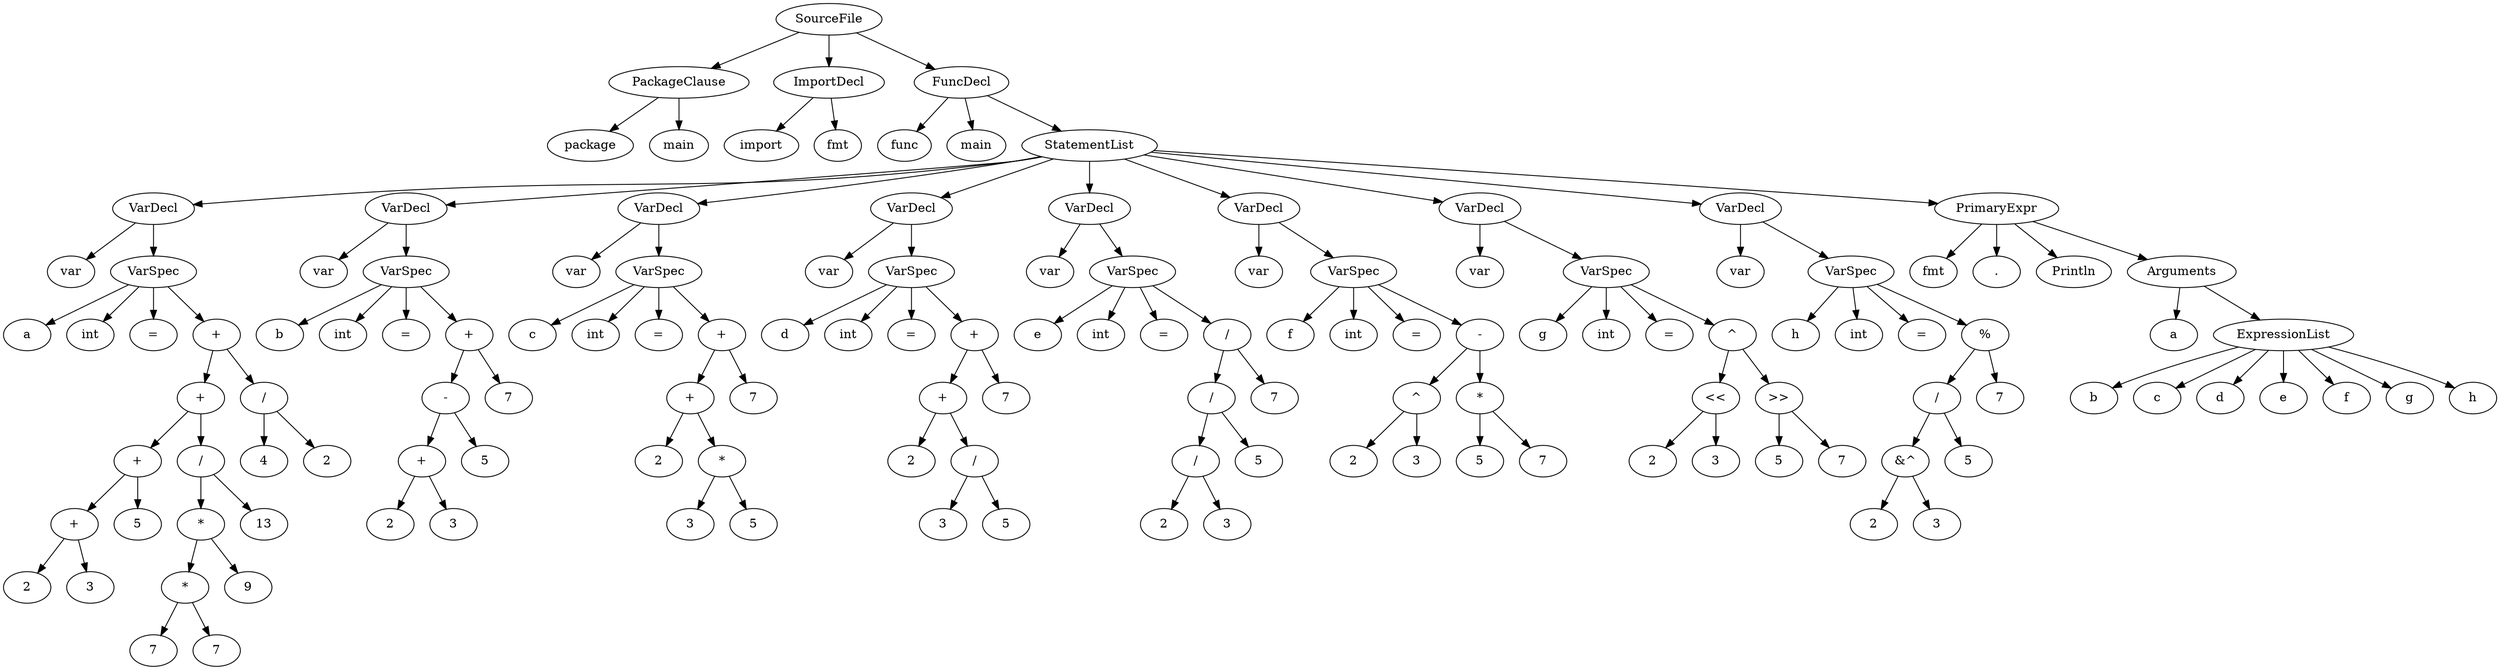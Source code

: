 digraph ParseTree {
0[label="SourceFile"]; 1[label="PackageClause"]; 0->1 ;
1[label="PackageClause"]; 2[label="package"]; 1->2 ;
1[label="PackageClause"]; 3[label="main"]; 1->3 ;
0[label="SourceFile"]; 4[label="ImportDecl"]; 0->4 ;
4[label="ImportDecl"]; 5[label="import"]; 4->5 ;
4[label="ImportDecl"]; 6[label="fmt"]; 4->6 ;
0[label="SourceFile"]; 7[label="FuncDecl"]; 0->7 ;
7[label="FuncDecl"]; 8[label="func"]; 7->8 ;
7[label="FuncDecl"]; 9[label="main"]; 7->9 ;
7[label="FuncDecl"]; 10[label="StatementList"]; 7->10 ;
10[label="StatementList"]; 11[label="VarDecl"]; 10->11 ;
11[label="VarDecl"]; 12[label="var"]; 11->12 ;
11[label="VarDecl"]; 13[label="VarSpec"]; 11->13 ;
13[label="VarSpec"]; 14[label="a"]; 13->14 ;
13[label="VarSpec"]; 15[label="int"]; 13->15 ;
13[label="VarSpec"]; 16[label="="]; 13->16 ;
13[label="VarSpec"]; 17[label="+"]; 13->17 ;
17[label="+"]; 18[label="+"]; 17->18 ;
18[label="+"]; 19[label="+"]; 18->19 ;
19[label="+"]; 20[label="+"]; 19->20 ;
20[label="+"]; 21[label="2"]; 20->21 ;
20[label="+"]; 22[label="3"]; 20->22 ;
19[label="+"]; 23[label="5"]; 19->23 ;
18[label="+"]; 24[label="/"]; 18->24 ;
24[label="/"]; 25[label="*"]; 24->25 ;
25[label="*"]; 26[label="*"]; 25->26 ;
26[label="*"]; 27[label="7"]; 26->27 ;
26[label="*"]; 28[label="7"]; 26->28 ;
25[label="*"]; 29[label="9"]; 25->29 ;
24[label="/"]; 30[label="13"]; 24->30 ;
17[label="+"]; 31[label="/"]; 17->31 ;
31[label="/"]; 32[label="4"]; 31->32 ;
31[label="/"]; 33[label="2"]; 31->33 ;
10[label="StatementList"]; 34[label="VarDecl"]; 10->34 ;
34[label="VarDecl"]; 35[label="var"]; 34->35 ;
34[label="VarDecl"]; 36[label="VarSpec"]; 34->36 ;
36[label="VarSpec"]; 37[label="b"]; 36->37 ;
36[label="VarSpec"]; 38[label="int"]; 36->38 ;
36[label="VarSpec"]; 39[label="="]; 36->39 ;
36[label="VarSpec"]; 40[label="+"]; 36->40 ;
40[label="+"]; 41[label="-"]; 40->41 ;
41[label="-"]; 42[label="+"]; 41->42 ;
42[label="+"]; 43[label="2"]; 42->43 ;
42[label="+"]; 44[label="3"]; 42->44 ;
41[label="-"]; 45[label="5"]; 41->45 ;
40[label="+"]; 46[label="7"]; 40->46 ;
10[label="StatementList"]; 47[label="VarDecl"]; 10->47 ;
47[label="VarDecl"]; 48[label="var"]; 47->48 ;
47[label="VarDecl"]; 49[label="VarSpec"]; 47->49 ;
49[label="VarSpec"]; 50[label="c"]; 49->50 ;
49[label="VarSpec"]; 51[label="int"]; 49->51 ;
49[label="VarSpec"]; 52[label="="]; 49->52 ;
49[label="VarSpec"]; 53[label="+"]; 49->53 ;
53[label="+"]; 54[label="+"]; 53->54 ;
54[label="+"]; 55[label="2"]; 54->55 ;
54[label="+"]; 56[label="*"]; 54->56 ;
56[label="*"]; 57[label="3"]; 56->57 ;
56[label="*"]; 58[label="5"]; 56->58 ;
53[label="+"]; 59[label="7"]; 53->59 ;
10[label="StatementList"]; 60[label="VarDecl"]; 10->60 ;
60[label="VarDecl"]; 61[label="var"]; 60->61 ;
60[label="VarDecl"]; 62[label="VarSpec"]; 60->62 ;
62[label="VarSpec"]; 63[label="d"]; 62->63 ;
62[label="VarSpec"]; 64[label="int"]; 62->64 ;
62[label="VarSpec"]; 65[label="="]; 62->65 ;
62[label="VarSpec"]; 66[label="+"]; 62->66 ;
66[label="+"]; 67[label="+"]; 66->67 ;
67[label="+"]; 68[label="2"]; 67->68 ;
67[label="+"]; 69[label="/"]; 67->69 ;
69[label="/"]; 70[label="3"]; 69->70 ;
69[label="/"]; 71[label="5"]; 69->71 ;
66[label="+"]; 72[label="7"]; 66->72 ;
10[label="StatementList"]; 73[label="VarDecl"]; 10->73 ;
73[label="VarDecl"]; 74[label="var"]; 73->74 ;
73[label="VarDecl"]; 75[label="VarSpec"]; 73->75 ;
75[label="VarSpec"]; 76[label="e"]; 75->76 ;
75[label="VarSpec"]; 77[label="int"]; 75->77 ;
75[label="VarSpec"]; 78[label="="]; 75->78 ;
75[label="VarSpec"]; 79[label="/"]; 75->79 ;
79[label="/"]; 80[label="/"]; 79->80 ;
80[label="/"]; 81[label="/"]; 80->81 ;
81[label="/"]; 82[label="2"]; 81->82 ;
81[label="/"]; 83[label="3"]; 81->83 ;
80[label="/"]; 84[label="5"]; 80->84 ;
79[label="/"]; 85[label="7"]; 79->85 ;
10[label="StatementList"]; 86[label="VarDecl"]; 10->86 ;
86[label="VarDecl"]; 87[label="var"]; 86->87 ;
86[label="VarDecl"]; 88[label="VarSpec"]; 86->88 ;
88[label="VarSpec"]; 89[label="f"]; 88->89 ;
88[label="VarSpec"]; 90[label="int"]; 88->90 ;
88[label="VarSpec"]; 91[label="="]; 88->91 ;
88[label="VarSpec"]; 92[label="-"]; 88->92 ;
92[label="-"]; 93[label="^"]; 92->93 ;
93[label="^"]; 94[label="2"]; 93->94 ;
93[label="^"]; 95[label="3"]; 93->95 ;
92[label="-"]; 96[label="*"]; 92->96 ;
96[label="*"]; 97[label="5"]; 96->97 ;
96[label="*"]; 98[label="7"]; 96->98 ;
10[label="StatementList"]; 99[label="VarDecl"]; 10->99 ;
99[label="VarDecl"]; 100[label="var"]; 99->100 ;
99[label="VarDecl"]; 101[label="VarSpec"]; 99->101 ;
101[label="VarSpec"]; 102[label="g"]; 101->102 ;
101[label="VarSpec"]; 103[label="int"]; 101->103 ;
101[label="VarSpec"]; 104[label="="]; 101->104 ;
101[label="VarSpec"]; 105[label="^"]; 101->105 ;
105[label="^"]; 106[label="<<"]; 105->106 ;
106[label="<<"]; 107[label="2"]; 106->107 ;
106[label="<<"]; 108[label="3"]; 106->108 ;
105[label="^"]; 109[label=">>"]; 105->109 ;
109[label=">>"]; 110[label="5"]; 109->110 ;
109[label=">>"]; 111[label="7"]; 109->111 ;
10[label="StatementList"]; 112[label="VarDecl"]; 10->112 ;
112[label="VarDecl"]; 113[label="var"]; 112->113 ;
112[label="VarDecl"]; 114[label="VarSpec"]; 112->114 ;
114[label="VarSpec"]; 115[label="h"]; 114->115 ;
114[label="VarSpec"]; 116[label="int"]; 114->116 ;
114[label="VarSpec"]; 117[label="="]; 114->117 ;
114[label="VarSpec"]; 118[label="%"]; 114->118 ;
118[label="%"]; 119[label="/"]; 118->119 ;
119[label="/"]; 120[label="&^"]; 119->120 ;
120[label="&^"]; 121[label="2"]; 120->121 ;
120[label="&^"]; 122[label="3"]; 120->122 ;
119[label="/"]; 123[label="5"]; 119->123 ;
118[label="%"]; 124[label="7"]; 118->124 ;
10[label="StatementList"]; 125[label="PrimaryExpr"]; 10->125 ;
125[label="PrimaryExpr"]; 126[label="fmt"]; 125->126 ;
125[label="PrimaryExpr"]; 127[label="."]; 125->127 ;
125[label="PrimaryExpr"]; 128[label="Println"]; 125->128 ;
125[label="PrimaryExpr"]; 129[label="Arguments"]; 125->129 ;
129[label="Arguments"]; 130[label="a"]; 129->130 ;
129[label="Arguments"]; 131[label="ExpressionList"]; 129->131 ;
131[label="ExpressionList"]; 132[label="b"]; 131->132 ;
131[label="ExpressionList"]; 133[label="c"]; 131->133 ;
131[label="ExpressionList"]; 134[label="d"]; 131->134 ;
131[label="ExpressionList"]; 135[label="e"]; 131->135 ;
131[label="ExpressionList"]; 136[label="f"]; 131->136 ;
131[label="ExpressionList"]; 137[label="g"]; 131->137 ;
131[label="ExpressionList"]; 138[label="h"]; 131->138 ;
}